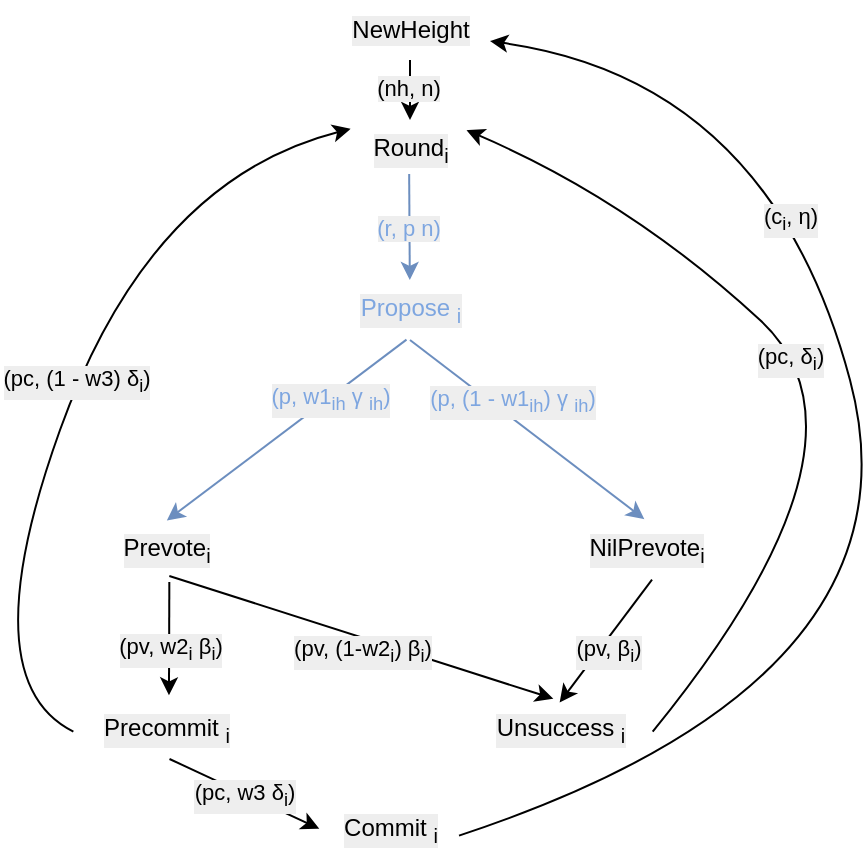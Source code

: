 <mxfile version="25.0.2">
  <diagram name="Page-1" id="CtQwggeeypGbF7Thn7tO">
    <mxGraphModel dx="819" dy="479" grid="1" gridSize="10" guides="1" tooltips="1" connect="1" arrows="1" fold="1" page="1" pageScale="1" pageWidth="850" pageHeight="1100" math="0" shadow="0">
      <root>
        <mxCell id="0" />
        <mxCell id="1" parent="0" />
        <mxCell id="cXbSh2EqYFHmDzal61Vs-2" value="NewHeight" style="text;html=1;align=center;verticalAlign=middle;resizable=0;points=[];autosize=1;strokeColor=none;fillColor=none;labelBackgroundColor=#eeeeee;" parent="1" vertex="1">
          <mxGeometry x="360" y="190" width="80" height="30" as="geometry" />
        </mxCell>
        <mxCell id="cXbSh2EqYFHmDzal61Vs-3" value="Round&lt;sub&gt;i&lt;/sub&gt;" style="text;html=1;align=center;verticalAlign=middle;resizable=0;points=[];autosize=1;strokeColor=none;fillColor=none;labelBackgroundColor=#eeeeee;" parent="1" vertex="1">
          <mxGeometry x="370" y="250" width="60" height="30" as="geometry" />
        </mxCell>
        <mxCell id="cXbSh2EqYFHmDzal61Vs-6" value="&lt;font color=&quot;#7ea6e0&quot;&gt;Propose&amp;nbsp;&lt;sub style=&quot;&quot;&gt;i&lt;/sub&gt;&lt;/font&gt;" style="text;html=1;align=center;verticalAlign=middle;resizable=0;points=[];autosize=1;strokeColor=none;fillColor=none;labelBackgroundColor=#eeeeee;" parent="1" vertex="1">
          <mxGeometry x="365" y="330" width="70" height="30" as="geometry" />
        </mxCell>
        <mxCell id="cXbSh2EqYFHmDzal61Vs-7" value="Prevote&lt;sub&gt;i&lt;/sub&gt;" style="text;html=1;align=center;verticalAlign=middle;resizable=0;points=[];autosize=1;strokeColor=none;fillColor=none;labelBackgroundColor=#eeeeee;" parent="1" vertex="1">
          <mxGeometry x="242.5" y="450" width="70" height="30" as="geometry" />
        </mxCell>
        <mxCell id="cXbSh2EqYFHmDzal61Vs-8" value="NilPrevote&lt;sub&gt;i&lt;/sub&gt;" style="text;html=1;align=center;verticalAlign=middle;resizable=0;points=[];autosize=1;strokeColor=none;fillColor=none;labelBackgroundColor=#eeeeee;" parent="1" vertex="1">
          <mxGeometry x="477.5" y="450" width="80" height="30" as="geometry" />
        </mxCell>
        <mxCell id="cXbSh2EqYFHmDzal61Vs-9" value="Precommit &lt;sub&gt;i&lt;/sub&gt;" style="text;html=1;align=center;verticalAlign=middle;resizable=0;points=[];autosize=1;strokeColor=none;fillColor=none;labelBackgroundColor=#eeeeee;" parent="1" vertex="1">
          <mxGeometry x="232.5" y="540" width="90" height="30" as="geometry" />
        </mxCell>
        <mxCell id="cXbSh2EqYFHmDzal61Vs-10" value="Unsuccess&amp;nbsp;&lt;sub&gt;i&lt;/sub&gt;" style="text;html=1;align=center;verticalAlign=middle;resizable=0;points=[];autosize=1;strokeColor=none;fillColor=none;labelBackgroundColor=#eeeeee;" parent="1" vertex="1">
          <mxGeometry x="430" y="540" width="90" height="30" as="geometry" />
        </mxCell>
        <mxCell id="cXbSh2EqYFHmDzal61Vs-11" value="Commit &lt;sub&gt;i&lt;/sub&gt;" style="text;html=1;align=center;verticalAlign=middle;resizable=0;points=[];autosize=1;strokeColor=none;fillColor=none;labelBackgroundColor=#eeeeee;" parent="1" vertex="1">
          <mxGeometry x="355" y="590" width="70" height="30" as="geometry" />
        </mxCell>
        <mxCell id="cXbSh2EqYFHmDzal61Vs-12" value="" style="endArrow=classic;html=1;rounded=0;labelBackgroundColor=#eeeeee;" parent="1" source="cXbSh2EqYFHmDzal61Vs-2" target="cXbSh2EqYFHmDzal61Vs-3" edge="1">
          <mxGeometry width="50" height="50" relative="1" as="geometry">
            <mxPoint x="370" y="420" as="sourcePoint" />
            <mxPoint x="420" y="370" as="targetPoint" />
          </mxGeometry>
        </mxCell>
        <mxCell id="cXbSh2EqYFHmDzal61Vs-13" value="(nh, n)" style="edgeLabel;html=1;align=center;verticalAlign=middle;resizable=0;points=[];labelBackgroundColor=#eeeeee;" parent="cXbSh2EqYFHmDzal61Vs-12" vertex="1" connectable="0">
          <mxGeometry x="-0.069" y="-1" relative="1" as="geometry">
            <mxPoint as="offset" />
          </mxGeometry>
        </mxCell>
        <mxCell id="cXbSh2EqYFHmDzal61Vs-16" value="" style="endArrow=classic;html=1;rounded=0;exitX=0.493;exitY=0.9;exitDx=0;exitDy=0;exitPerimeter=0;fillColor=#dae8fc;strokeColor=#6c8ebf;labelBackgroundColor=#eeeeee;" parent="1" source="cXbSh2EqYFHmDzal61Vs-3" target="cXbSh2EqYFHmDzal61Vs-6" edge="1">
          <mxGeometry width="50" height="50" relative="1" as="geometry">
            <mxPoint x="380" y="283" as="sourcePoint" />
            <mxPoint x="400" y="334" as="targetPoint" />
          </mxGeometry>
        </mxCell>
        <mxCell id="cXbSh2EqYFHmDzal61Vs-17" value="&lt;font color=&quot;#7ea6e0&quot;&gt;(r, p&amp;nbsp;n)&lt;/font&gt;" style="edgeLabel;html=1;align=center;verticalAlign=middle;resizable=0;points=[];labelBackgroundColor=#eeeeee;" parent="cXbSh2EqYFHmDzal61Vs-16" vertex="1" connectable="0">
          <mxGeometry x="-0.006" y="-1" relative="1" as="geometry">
            <mxPoint as="offset" />
          </mxGeometry>
        </mxCell>
        <mxCell id="cXbSh2EqYFHmDzal61Vs-27" value="" style="endArrow=classic;html=1;rounded=0;exitX=0.475;exitY=0.993;exitDx=0;exitDy=0;exitPerimeter=0;fillColor=#dae8fc;strokeColor=#6c8ebf;entryX=0.513;entryY=0.007;entryDx=0;entryDy=0;entryPerimeter=0;labelBackgroundColor=#eeeeee;" parent="1" source="cXbSh2EqYFHmDzal61Vs-6" target="cXbSh2EqYFHmDzal61Vs-7" edge="1">
          <mxGeometry width="50" height="50" relative="1" as="geometry">
            <mxPoint x="169" y="369" as="sourcePoint" />
            <mxPoint x="253" y="460" as="targetPoint" />
          </mxGeometry>
        </mxCell>
        <mxCell id="cXbSh2EqYFHmDzal61Vs-28" value="&lt;font color=&quot;#7ea6e0&quot;&gt;(p, w1&lt;sub style=&quot;&quot;&gt;ih&lt;/sub&gt;&amp;nbsp;γ&amp;nbsp;&lt;sub style=&quot;&quot;&gt;ih&lt;/sub&gt;)&lt;/font&gt;" style="edgeLabel;html=1;align=center;verticalAlign=middle;resizable=0;points=[];labelBackgroundColor=#eeeeee;" parent="cXbSh2EqYFHmDzal61Vs-27" vertex="1" connectable="0">
          <mxGeometry x="-0.006" y="-1" relative="1" as="geometry">
            <mxPoint x="22" y="-14" as="offset" />
          </mxGeometry>
        </mxCell>
        <mxCell id="cXbSh2EqYFHmDzal61Vs-29" value="" style="endArrow=classic;html=1;rounded=0;entryX=0.496;entryY=-0.014;entryDx=0;entryDy=0;entryPerimeter=0;exitX=0.504;exitY=0.993;exitDx=0;exitDy=0;exitPerimeter=0;fillColor=#dae8fc;strokeColor=#6c8ebf;labelBackgroundColor=#eeeeee;" parent="1" target="cXbSh2EqYFHmDzal61Vs-8" edge="1">
          <mxGeometry width="50" height="50" relative="1" as="geometry">
            <mxPoint x="400" y="360" as="sourcePoint" />
            <mxPoint x="720" y="451" as="targetPoint" />
          </mxGeometry>
        </mxCell>
        <mxCell id="cXbSh2EqYFHmDzal61Vs-30" value="&lt;font color=&quot;#7ea6e0&quot;&gt;(p, (1 - w1&lt;sub style=&quot;&quot;&gt;ih&lt;/sub&gt;) γ&amp;nbsp;&lt;sub style=&quot;&quot;&gt;ih&lt;/sub&gt;)&lt;/font&gt;" style="edgeLabel;html=1;align=center;verticalAlign=middle;resizable=0;points=[];labelBackgroundColor=#eeeeee;" parent="cXbSh2EqYFHmDzal61Vs-29" vertex="1" connectable="0">
          <mxGeometry x="-0.006" y="-1" relative="1" as="geometry">
            <mxPoint x="-7" y="-15" as="offset" />
          </mxGeometry>
        </mxCell>
        <mxCell id="cXbSh2EqYFHmDzal61Vs-36" value="" style="endArrow=classic;html=1;rounded=0;exitX=0.544;exitY=0.995;exitDx=0;exitDy=0;exitPerimeter=0;entryX=0.498;entryY=0.043;entryDx=0;entryDy=0;entryPerimeter=0;labelBackgroundColor=#eeeeee;" parent="1" source="cXbSh2EqYFHmDzal61Vs-8" target="cXbSh2EqYFHmDzal61Vs-10" edge="1">
          <mxGeometry width="50" height="50" relative="1" as="geometry">
            <mxPoint x="494" y="500" as="sourcePoint" />
            <mxPoint x="410" y="588" as="targetPoint" />
          </mxGeometry>
        </mxCell>
        <mxCell id="cXbSh2EqYFHmDzal61Vs-37" value="(pv,&amp;nbsp;β&lt;sub style=&quot;&quot;&gt;i&lt;/sub&gt;)" style="edgeLabel;html=1;align=center;verticalAlign=middle;resizable=0;points=[];labelBackgroundColor=#eeeeee;" parent="cXbSh2EqYFHmDzal61Vs-36" vertex="1" connectable="0">
          <mxGeometry x="-0.006" y="-1" relative="1" as="geometry">
            <mxPoint x="1" y="6" as="offset" />
          </mxGeometry>
        </mxCell>
        <mxCell id="cXbSh2EqYFHmDzal61Vs-39" value="" style="endArrow=classic;html=1;rounded=0;entryX=0.463;entryY=-0.022;entryDx=0;entryDy=0;entryPerimeter=0;exitX=0.531;exitY=0.933;exitDx=0;exitDy=0;exitPerimeter=0;labelBackgroundColor=#eeeeee;" parent="1" source="cXbSh2EqYFHmDzal61Vs-7" target="cXbSh2EqYFHmDzal61Vs-10" edge="1">
          <mxGeometry width="50" height="50" relative="1" as="geometry">
            <mxPoint x="520" y="480" as="sourcePoint" />
            <mxPoint x="490" y="581" as="targetPoint" />
          </mxGeometry>
        </mxCell>
        <mxCell id="cXbSh2EqYFHmDzal61Vs-40" value="(pv, (1-w2&lt;sub style=&quot;&quot;&gt;i&lt;/sub&gt;) β&lt;sub&gt;i&lt;/sub&gt;)&lt;span style=&quot;color: rgba(0, 0, 0, 0); font-family: monospace; font-size: 0px; text-align: start;&quot;&gt;%3CmxGraphModel%3E%3Croot%3E%3CmxCell%20id%3D%220%22%2F%3E%3CmxCell%20id%3D%221%22%20parent%3D%220%22%2F%3E%3CmxCell%20id%3D%222%22%20value%3D%22%22%20style%3D%22endArrow%3Dclassic%3Bhtml%3D1%3Brounded%3D0%3BexitX%3D0.544%3BexitY%3D0.995%3BexitDx%3D0%3BexitDy%3D0%3BexitPerimeter%3D0%3BentryX%3D0.498%3BentryY%3D0.043%3BentryDx%3D0%3BentryDy%3D0%3BentryPerimeter%3D0%3B%22%20edge%3D%221%22%20parent%3D%221%22%3E%3CmxGeometry%20width%3D%2250%22%20height%3D%2250%22%20relative%3D%221%22%20as%3D%22geometry%22%3E%3CmxPoint%20x%3D%22521%22%20y%3D%22480%22%20as%3D%22sourcePoint%22%2F%3E%3CmxPoint%20x%3D%22480%22%20y%3D%22571%22%20as%3D%22targetPoint%22%2F%3E%3C%2FmxGeometry%3E%3C%2FmxCell%3E%3CmxCell%20id%3D%223%22%20value%3D%22(pv%2C%26amp%3Bnbsp%3B%CE%B2%26lt%3Bsub%20style%3D%26quot%3B%26quot%3B%26gt%3Bi%26lt%3B%2Fsub%26gt%3B)%22%20style%3D%22edgeLabel%3Bhtml%3D1%3Balign%3Dcenter%3BverticalAlign%3Dmiddle%3Bresizable%3D0%3Bpoints%3D%5B%5D%3B%22%20vertex%3D%221%22%20connectable%3D%220%22%20parent%3D%222%22%3E%3CmxGeometry%20x%3D%22-0.006%22%20y%3D%22-1%22%20relative%3D%221%22%20as%3D%22geometry%22%3E%3CmxPoint%20x%3D%221%22%20y%3D%226%22%20as%3D%22offset%22%2F%3E%3C%2FmxGeometry%3E%3C%2FmxCell%3E%3C%2Froot%3E%3C%2FmxGraphModel%3E&lt;/span&gt;" style="edgeLabel;html=1;align=center;verticalAlign=middle;resizable=0;points=[];labelBackgroundColor=#eeeeee;" parent="cXbSh2EqYFHmDzal61Vs-39" vertex="1" connectable="0">
          <mxGeometry x="-0.006" y="-1" relative="1" as="geometry">
            <mxPoint x="1" y="6" as="offset" />
          </mxGeometry>
        </mxCell>
        <mxCell id="cXbSh2EqYFHmDzal61Vs-41" value="" style="endArrow=classic;html=1;rounded=0;entryX=0.522;entryY=-0.078;entryDx=0;entryDy=0;entryPerimeter=0;exitX=0.531;exitY=1.033;exitDx=0;exitDy=0;exitPerimeter=0;labelBackgroundColor=#eeeeee;" parent="1" source="cXbSh2EqYFHmDzal61Vs-7" target="cXbSh2EqYFHmDzal61Vs-9" edge="1">
          <mxGeometry width="50" height="50" relative="1" as="geometry">
            <mxPoint x="290" y="488" as="sourcePoint" />
            <mxPoint x="487" y="579" as="targetPoint" />
          </mxGeometry>
        </mxCell>
        <mxCell id="cXbSh2EqYFHmDzal61Vs-42" value="(pv, w2&lt;sub style=&quot;&quot;&gt;i&lt;/sub&gt;&amp;nbsp;β&lt;sub&gt;i&lt;/sub&gt;)&lt;span style=&quot;color: rgba(0, 0, 0, 0); font-family: monospace; font-size: 0px; text-align: start;&quot;&gt;%3CmxGraphModel%3E%3Croot%3E%3CmxCell%20id%3D%220%22%2F%3E%3CmxCell%20id%3D%221%22%20parent%3D%220%22%2F%3E%3CmxCell%20id%3D%222%22%20value%3D%22%22%20style%3D%22endArrow%3Dclassic%3Bhtml%3D1%3Brounded%3D0%3BexitX%3D0.544%3BexitY%3D0.995%3BexitDx%3D0%3BexitDy%3D0%3BexitPerimeter%3D0%3BentryX%3D0.498%3BentryY%3D0.043%3BentryDx%3D0%3BentryDy%3D0%3BentryPerimeter%3D0%3B%22%20edge%3D%221%22%20parent%3D%221%22%3E%3CmxGeometry%20width%3D%2250%22%20height%3D%2250%22%20relative%3D%221%22%20as%3D%22geometry%22%3E%3CmxPoint%20x%3D%22521%22%20y%3D%22480%22%20as%3D%22sourcePoint%22%2F%3E%3CmxPoint%20x%3D%22480%22%20y%3D%22571%22%20as%3D%22targetPoint%22%2F%3E%3C%2FmxGeometry%3E%3C%2FmxCell%3E%3CmxCell%20id%3D%223%22%20value%3D%22(pv%2C%26amp%3Bnbsp%3B%CE%B2%26lt%3Bsub%20style%3D%26quot%3B%26quot%3B%26gt%3Bi%26lt%3B%2Fsub%26gt%3B)%22%20style%3D%22edgeLabel%3Bhtml%3D1%3Balign%3Dcenter%3BverticalAlign%3Dmiddle%3Bresizable%3D0%3Bpoints%3D%5B%5D%3B%22%20vertex%3D%221%22%20connectable%3D%220%22%20parent%3D%222%22%3E%3CmxGeometry%20x%3D%22-0.006%22%20y%3D%22-1%22%20relative%3D%221%22%20as%3D%22geometry%22%3E%3CmxPoint%20x%3D%221%22%20y%3D%226%22%20as%3D%22offset%22%2F%3E%3C%2FmxGeometry%3E%3C%2FmxCell%3E%3C%2Froot%3E%3C%2FmxGraphModel%3E&lt;/span&gt;" style="edgeLabel;html=1;align=center;verticalAlign=middle;resizable=0;points=[];labelBackgroundColor=#eeeeee;" parent="cXbSh2EqYFHmDzal61Vs-41" vertex="1" connectable="0">
          <mxGeometry x="-0.006" y="-1" relative="1" as="geometry">
            <mxPoint x="1" y="6" as="offset" />
          </mxGeometry>
        </mxCell>
        <mxCell id="cXbSh2EqYFHmDzal61Vs-43" value="" style="endArrow=classic;html=1;rounded=0;exitX=0.525;exitY=0.983;exitDx=0;exitDy=0;exitPerimeter=0;entryX=-0.005;entryY=0.478;entryDx=0;entryDy=0;entryPerimeter=0;labelBackgroundColor=#eeeeee;" parent="1" source="cXbSh2EqYFHmDzal61Vs-9" target="cXbSh2EqYFHmDzal61Vs-11" edge="1">
          <mxGeometry width="50" height="50" relative="1" as="geometry">
            <mxPoint x="278" y="583" as="sourcePoint" />
            <mxPoint x="277" y="640" as="targetPoint" />
          </mxGeometry>
        </mxCell>
        <mxCell id="cXbSh2EqYFHmDzal61Vs-44" value="(pc, w3&amp;nbsp;δ&lt;sub&gt;i&lt;/sub&gt;)&lt;span style=&quot;color: rgba(0, 0, 0, 0); font-family: monospace; font-size: 0px; text-align: start;&quot;&gt;%3CmxGraphModel%3E%3Croot%3E%3CmxCell%20id%3D%220%22%2F%3E%3CmxCell%20id%3D%221%22%20parent%3D%220%22%2F%3E%3CmxCell%20id%3D%222%22%20value%3D%22%22%20style%3D%22endArrow%3Dclassic%3Bhtml%3D1%3Brounded%3D0%3BexitX%3D0.544%3BexitY%3D0.995%3BexitDx%3D0%3BexitDy%3D0%3BexitPerimeter%3D0%3BentryX%3D0.498%3BentryY%3D0.043%3BentryDx%3D0%3BentryDy%3D0%3BentryPerimeter%3D0%3B%22%20edge%3D%221%22%20parent%3D%221%22%3E%3CmxGeometry%20width%3D%2250%22%20height%3D%2250%22%20relative%3D%221%22%20as%3D%22geometry%22%3E%3CmxPoint%20x%3D%22521%22%20y%3D%22480%22%20as%3D%22sourcePoint%22%2F%3E%3CmxPoint%20x%3D%22480%22%20y%3D%22571%22%20as%3D%22targetPoint%22%2F%3E%3C%2FmxGeometry%3E%3C%2FmxCell%3E%3CmxCell%20id%3D%223%22%20value%3D%22(pv%2C%26amp%3Bnbsp%3B%CE%B2%26lt%3Bsub%20style%3D%26quot%3B%26quot%3B%26gt%3Bi%26lt%3B%2Fsub%26gt%3B)%22%20style%3D%22edgeLabel%3Bhtml%3D1%3Balign%3Dcenter%3BverticalAlign%3Dmiddle%3Bresizable%3D0%3Bpoints%3D%5B%5D%3B%22%20vertex%3D%221%22%20connectable%3D%220%22%20parent%3D%222%22%3E%3CmxGeometry%20x%3D%22-0.006%22%20y%3D%22-1%22%20relative%3D%221%22%20as%3D%22geometry%22%3E%3CmxPoint%20x%3D%221%22%20y%3D%226%22%20as%3D%22offset%22%2F%3E%3C%2FmxGeometry%3E%3C%2FmxCell%3E%3C%2Froot%3E%3C%2FmxGraphModel%3E&lt;/span&gt;" style="edgeLabel;html=1;align=center;verticalAlign=middle;resizable=0;points=[];labelBackgroundColor=#eeeeee;" parent="cXbSh2EqYFHmDzal61Vs-43" vertex="1" connectable="0">
          <mxGeometry x="-0.006" y="-1" relative="1" as="geometry">
            <mxPoint as="offset" />
          </mxGeometry>
        </mxCell>
        <mxCell id="cXbSh2EqYFHmDzal61Vs-45" value="" style="curved=1;endArrow=classic;html=1;rounded=0;exitX=-0.009;exitY=0.526;exitDx=0;exitDy=0;exitPerimeter=0;entryX=0.005;entryY=0.147;entryDx=0;entryDy=0;entryPerimeter=0;" parent="1" source="cXbSh2EqYFHmDzal61Vs-9" target="cXbSh2EqYFHmDzal61Vs-3" edge="1">
          <mxGeometry width="50" height="50" relative="1" as="geometry">
            <mxPoint x="150" y="420" as="sourcePoint" />
            <mxPoint x="200" y="370" as="targetPoint" />
            <Array as="points">
              <mxPoint x="180" y="530" />
              <mxPoint x="270" y="280" />
            </Array>
          </mxGeometry>
        </mxCell>
        <mxCell id="cXbSh2EqYFHmDzal61Vs-47" value="(pc, (1 - w3) δ&lt;sub&gt;i&lt;/sub&gt;)&lt;span style=&quot;color: rgba(0, 0, 0, 0); font-family: monospace; font-size: 0px; text-align: start;&quot;&gt;%3CmxGraphModel%3E%3Croot%3E%3CmxCell%20id%3D%220%22%2F%3E%3CmxCell%20id%3D%221%22%20parent%3D%220%22%2F%3E%3CmxCell%20id%3D%222%22%20value%3D%22%22%20style%3D%22endArrow%3Dclassic%3Bhtml%3D1%3Brounded%3D0%3BexitX%3D0.544%3BexitY%3D0.995%3BexitDx%3D0%3BexitDy%3D0%3BexitPerimeter%3D0%3BentryX%3D0.498%3BentryY%3D0.043%3BentryDx%3D0%3BentryDy%3D0%3BentryPerimeter%3D0%3B%22%20edge%3D%221%22%20parent%3D%221%22%3E%3CmxGeometry%20width%3D%2250%22%20height%3D%2250%22%20relative%3D%221%22%20as%3D%22geometry%22%3E%3CmxPoint%20x%3D%22521%22%20y%3D%22480%22%20as%3D%22sourcePoint%22%2F%3E%3CmxPoint%20x%3D%22480%22%20y%3D%22571%22%20as%3D%22targetPoint%22%2F%3E%3C%2FmxGeometry%3E%3C%2FmxCell%3E%3CmxCell%20id%3D%223%22%20value%3D%22(pv%2C%26amp%3Bnbsp%3B%CE%B2%26lt%3Bsub%20style%3D%26quot%3B%26quot%3B%26gt%3Bi%26lt%3B%2Fsub%26gt%3B)%22%20style%3D%22edgeLabel%3Bhtml%3D1%3Balign%3Dcenter%3BverticalAlign%3Dmiddle%3Bresizable%3D0%3Bpoints%3D%5B%5D%3B%22%20vertex%3D%221%22%20connectable%3D%220%22%20parent%3D%222%22%3E%3CmxGeometry%20x%3D%22-0.006%22%20y%3D%22-1%22%20relative%3D%221%22%20as%3D%22geometry%22%3E%3CmxPoint%20x%3D%221%22%20y%3D%226%22%20as%3D%22offset%22%2F%3E%3C%2FmxGeometry%3E%3C%2FmxCell%3E%3C%2Froot%3E%3C%2FmxGraphModel%3E&lt;/span&gt;" style="edgeLabel;html=1;align=center;verticalAlign=middle;resizable=0;points=[];labelBackgroundColor=#eeeeee;" parent="cXbSh2EqYFHmDzal61Vs-45" vertex="1" connectable="0">
          <mxGeometry x="-0.335" y="-3" relative="1" as="geometry">
            <mxPoint x="21" y="-71" as="offset" />
          </mxGeometry>
        </mxCell>
        <mxCell id="cXbSh2EqYFHmDzal61Vs-49" value="" style="curved=1;endArrow=classic;html=1;rounded=0;exitX=1.015;exitY=0.526;exitDx=0;exitDy=0;exitPerimeter=0;entryX=0.971;entryY=0.17;entryDx=0;entryDy=0;entryPerimeter=0;labelBackgroundColor=#eeeeee;" parent="1" source="cXbSh2EqYFHmDzal61Vs-10" target="cXbSh2EqYFHmDzal61Vs-3" edge="1">
          <mxGeometry width="50" height="50" relative="1" as="geometry">
            <mxPoint x="242" y="566" as="sourcePoint" />
            <mxPoint x="380" y="264" as="targetPoint" />
            <Array as="points">
              <mxPoint x="640" y="410" />
              <mxPoint x="510" y="290" />
            </Array>
          </mxGeometry>
        </mxCell>
        <mxCell id="cXbSh2EqYFHmDzal61Vs-50" value="(pc, δ&lt;sub&gt;i&lt;/sub&gt;)&lt;span style=&quot;color: rgba(0, 0, 0, 0); font-family: monospace; font-size: 0px; text-align: start;&quot;&gt;%3CmxGraphModel%3E%3Croot%3E%3CmxCell%20id%3D%220%22%2F%3E%3CmxCell%20id%3D%221%22%20parent%3D%220%22%2F%3E%3CmxCell%20id%3D%222%22%20value%3D%22%22%20style%3D%22endArrow%3Dclassic%3Bhtml%3D1%3Brounded%3D0%3BexitX%3D0.544%3BexitY%3D0.995%3BexitDx%3D0%3BexitDy%3D0%3BexitPerimeter%3D0%3BentryX%3D0.498%3BentryY%3D0.043%3BentryDx%3D0%3BentryDy%3D0%3BentryPerimeter%3D0%3B%22%20edge%3D%221%22%20parent%3D%221%22%3E%3CmxGeometry%20width%3D%2250%22%20height%3D%2250%22%20relative%3D%221%22%20as%3D%22geometry%22%3E%3CmxPoint%20x%3D%22521%22%20y%3D%22480%22%20as%3D%22sourcePoint%22%2F%3E%3CmxPoint%20x%3D%22480%22%20y%3D%22571%22%20as%3D%22targetPoint%22%2F%3E%3C%2FmxGeometry%3E%3C%2FmxCell%3E%3CmxCell%20id%3D%223%22%20value%3D%22(pv%2C%26amp%3Bnbsp%3B%CE%B2%26lt%3Bsub%20style%3D%26quot%3B%26quot%3B%26gt%3Bi%26lt%3B%2Fsub%26gt%3B)%22%20style%3D%22edgeLabel%3Bhtml%3D1%3Balign%3Dcenter%3BverticalAlign%3Dmiddle%3Bresizable%3D0%3Bpoints%3D%5B%5D%3B%22%20vertex%3D%221%22%20connectable%3D%220%22%20parent%3D%222%22%3E%3CmxGeometry%20x%3D%22-0.006%22%20y%3D%22-1%22%20relative%3D%221%22%20as%3D%22geometry%22%3E%3CmxPoint%20x%3D%221%22%20y%3D%226%22%20as%3D%22offset%22%2F%3E%3C%2FmxGeometry%3E%3C%2FmxCell%3E%3C%2Froot%3E%3C%2FmxGraphModel%3E&lt;/span&gt;" style="edgeLabel;html=1;align=center;verticalAlign=middle;resizable=0;points=[];labelBackgroundColor=#eeeeee;" parent="cXbSh2EqYFHmDzal61Vs-49" vertex="1" connectable="0">
          <mxGeometry x="-0.335" y="-3" relative="1" as="geometry">
            <mxPoint x="-29" y="-71" as="offset" />
          </mxGeometry>
        </mxCell>
        <mxCell id="cXbSh2EqYFHmDzal61Vs-52" value="" style="curved=1;endArrow=classic;html=1;rounded=0;exitX=0.993;exitY=0.593;exitDx=0;exitDy=0;exitPerimeter=0;labelBackgroundColor=#eeeeee;" parent="1" source="cXbSh2EqYFHmDzal61Vs-11" target="cXbSh2EqYFHmDzal61Vs-2" edge="1">
          <mxGeometry width="50" height="50" relative="1" as="geometry">
            <mxPoint x="531" y="566" as="sourcePoint" />
            <mxPoint x="438" y="265" as="targetPoint" />
            <Array as="points">
              <mxPoint x="660" y="530" />
              <mxPoint x="580" y="230" />
            </Array>
          </mxGeometry>
        </mxCell>
        <mxCell id="cXbSh2EqYFHmDzal61Vs-53" value="(c&lt;sub&gt;i&lt;/sub&gt;,&amp;nbsp;η)" style="edgeLabel;html=1;align=center;verticalAlign=middle;resizable=0;points=[];labelBackgroundColor=#eeeeee;" parent="cXbSh2EqYFHmDzal61Vs-52" vertex="1" connectable="0">
          <mxGeometry x="-0.335" y="-3" relative="1" as="geometry">
            <mxPoint x="-56" y="-238" as="offset" />
          </mxGeometry>
        </mxCell>
      </root>
    </mxGraphModel>
  </diagram>
</mxfile>
